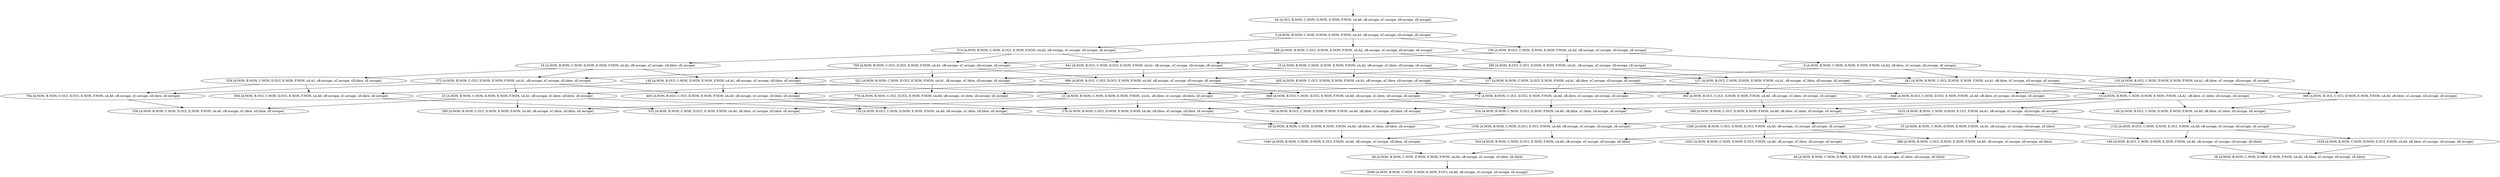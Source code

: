 digraph system {
_64[label="", shape=none ];
_64->64;
3 [label= "3 [A.NON, B.NON, C.NON, D.NON, E.NON, F.NON, sA.A3, sB.occupe, sC.occupe, sD.occupe, sE.occupe]"];
13 [label= "13 [A.NON, B.NON, C.NON, D.NON, E.NON, F.NON, sA.A1, sB.libre, sC.libre, sD.occupe, sE.occupe]"];
21 [label= "21 [A.NON, B.NON, C.NON, D.NON, E.NON, F.NON, sA.A1, sB.libre, sC.occupe, sD.libre, sE.occupe]"];
25 [label= "25 [A.NON, B.NON, C.NON, D.NON, E.NON, F.NON, sA.A1, sB.occupe, sC.libre, sD.libre, sE.occupe]"];
33 [label= "33 [A.NON, B.NON, C.NON, D.NON, E.NON, F.NON, sA.A1, sB.occupe, sC.occupe, sD.occupe, sE.libre]"];
6 [label= "6 [A.NON, B.NON, C.NON, D.NON, E.NON, F.NON, sA.A2, sB.libre, sC.occupe, sD.occupe, sE.occupe]"];
10 [label= "10 [A.NON, B.NON, C.NON, D.NON, E.NON, F.NON, sA.A2, sB.occupe, sC.libre, sD.occupe, sE.occupe]"];
18 [label= "18 [A.NON, B.NON, C.NON, D.NON, E.NON, F.NON, sA.A2, sB.occupe, sC.occupe, sD.libre, sE.occupe]"];
28 [label= "28 [A.NON, B.NON, C.NON, D.NON, E.NON, F.NON, sA.A0, sB.libre, sC.libre, sD.libre, sE.occupe]"];
36 [label= "36 [A.NON, B.NON, C.NON, D.NON, E.NON, F.NON, sA.A0, sB.libre, sC.occupe, sD.occupe, sE.libre]"];
40 [label= "40 [A.NON, B.NON, C.NON, D.NON, E.NON, F.NON, sA.A0, sB.occupe, sC.libre, sD.occupe, sE.libre]"];
48 [label= "48 [A.NON, B.NON, C.NON, D.NON, E.NON, F.NON, sA.A0, sB.occupe, sC.occupe, sD.libre, sE.libre]"];
2048 [label= "2048 [A.NON, B.NON, C.NON, D.NON, E.NON, F.OUI, sA.A0, sB.occupe, sC.occupe, sD.occupe, sE.occupe]"];
1025 [label= "1025 [A.NON, B.NON, C.NON, D.NON, E.OUI, F.NON, sA.A1, sB.occupe, sC.occupe, sD.occupe, sE.occupe]"];
1028 [label= "1028 [A.NON, B.NON, C.NON, D.NON, E.OUI, F.NON, sA.A0, sB.libre, sC.occupe, sD.occupe, sE.occupe]"];
1032 [label= "1032 [A.NON, B.NON, C.NON, D.NON, E.OUI, F.NON, sA.A0, sB.occupe, sC.libre, sD.occupe, sE.occupe]"];
1040 [label= "1040 [A.NON, B.NON, C.NON, D.NON, E.OUI, F.NON, sA.A0, sB.occupe, sC.occupe, sD.libre, sE.occupe]"];
517 [label= "517 [A.NON, B.NON, C.NON, D.OUI, E.NON, F.NON, sA.A1, sB.libre, sC.occupe, sD.occupe, sE.occupe]"];
521 [label= "521 [A.NON, B.NON, C.NON, D.OUI, E.NON, F.NON, sA.A1, sB.occupe, sC.libre, sD.occupe, sE.occupe]"];
529 [label= "529 [A.NON, B.NON, C.NON, D.OUI, E.NON, F.NON, sA.A1, sB.occupe, sC.occupe, sD.libre, sE.occupe]"];
514 [label= "514 [A.NON, B.NON, C.NON, D.OUI, E.NON, F.NON, sA.A2, sB.occupe, sC.occupe, sD.occupe, sE.occupe]"];
524 [label= "524 [A.NON, B.NON, C.NON, D.OUI, E.NON, F.NON, sA.A0, sB.libre, sC.libre, sD.occupe, sE.occupe]"];
532 [label= "532 [A.NON, B.NON, C.NON, D.OUI, E.NON, F.NON, sA.A0, sB.libre, sC.occupe, sD.libre, sE.occupe]"];
536 [label= "536 [A.NON, B.NON, C.NON, D.OUI, E.NON, F.NON, sA.A0, sB.occupe, sC.libre, sD.libre, sE.occupe]"];
544 [label= "544 [A.NON, B.NON, C.NON, D.OUI, E.NON, F.NON, sA.A0, sB.occupe, sC.occupe, sD.occupe, sE.libre]"];
1536 [label= "1536 [A.NON, B.NON, C.NON, D.OUI, E.OUI, F.NON, sA.A0, sB.occupe, sC.occupe, sD.occupe, sE.occupe]"];
261 [label= "261 [A.NON, B.NON, C.OUI, D.NON, E.NON, F.NON, sA.A1, sB.libre, sC.occupe, sD.occupe, sE.occupe]"];
265 [label= "265 [A.NON, B.NON, C.OUI, D.NON, E.NON, F.NON, sA.A1, sB.occupe, sC.libre, sD.occupe, sE.occupe]"];
273 [label= "273 [A.NON, B.NON, C.OUI, D.NON, E.NON, F.NON, sA.A1, sB.occupe, sC.occupe, sD.libre, sE.occupe]"];
258 [label= "258 [A.NON, B.NON, C.OUI, D.NON, E.NON, F.NON, sA.A2, sB.occupe, sC.occupe, sD.occupe, sE.occupe]"];
268 [label= "268 [A.NON, B.NON, C.OUI, D.NON, E.NON, F.NON, sA.A0, sB.libre, sC.libre, sD.occupe, sE.occupe]"];
276 [label= "276 [A.NON, B.NON, C.OUI, D.NON, E.NON, F.NON, sA.A0, sB.libre, sC.occupe, sD.libre, sE.occupe]"];
280 [label= "280 [A.NON, B.NON, C.OUI, D.NON, E.NON, F.NON, sA.A0, sB.occupe, sC.libre, sD.libre, sE.occupe]"];
288 [label= "288 [A.NON, B.NON, C.OUI, D.NON, E.NON, F.NON, sA.A0, sB.occupe, sC.occupe, sD.occupe, sE.libre]"];
1280 [label= "1280 [A.NON, B.NON, C.OUI, D.NON, E.OUI, F.NON, sA.A0, sB.occupe, sC.occupe, sD.occupe, sE.occupe]"];
769 [label= "769 [A.NON, B.NON, C.OUI, D.OUI, E.NON, F.NON, sA.A1, sB.occupe, sC.occupe, sD.occupe, sE.occupe]"];
772 [label= "772 [A.NON, B.NON, C.OUI, D.OUI, E.NON, F.NON, sA.A0, sB.libre, sC.occupe, sD.occupe, sE.occupe]"];
776 [label= "776 [A.NON, B.NON, C.OUI, D.OUI, E.NON, F.NON, sA.A0, sB.occupe, sC.libre, sD.occupe, sE.occupe]"];
784 [label= "784 [A.NON, B.NON, C.OUI, D.OUI, E.NON, F.NON, sA.A0, sB.occupe, sC.occupe, sD.libre, sE.occupe]"];
133 [label= "133 [A.NON, B.OUI, C.NON, D.NON, E.NON, F.NON, sA.A1, sB.libre, sC.occupe, sD.occupe, sE.occupe]"];
137 [label= "137 [A.NON, B.OUI, C.NON, D.NON, E.NON, F.NON, sA.A1, sB.occupe, sC.libre, sD.occupe, sE.occupe]"];
145 [label= "145 [A.NON, B.OUI, C.NON, D.NON, E.NON, F.NON, sA.A1, sB.occupe, sC.occupe, sD.libre, sE.occupe]"];
130 [label= "130 [A.NON, B.OUI, C.NON, D.NON, E.NON, F.NON, sA.A2, sB.occupe, sC.occupe, sD.occupe, sE.occupe]"];
140 [label= "140 [A.NON, B.OUI, C.NON, D.NON, E.NON, F.NON, sA.A0, sB.libre, sC.libre, sD.occupe, sE.occupe]"];
148 [label= "148 [A.NON, B.OUI, C.NON, D.NON, E.NON, F.NON, sA.A0, sB.libre, sC.occupe, sD.libre, sE.occupe]"];
152 [label= "152 [A.NON, B.OUI, C.NON, D.NON, E.NON, F.NON, sA.A0, sB.occupe, sC.libre, sD.libre, sE.occupe]"];
160 [label= "160 [A.NON, B.OUI, C.NON, D.NON, E.NON, F.NON, sA.A0, sB.occupe, sC.occupe, sD.occupe, sE.libre]"];
1152 [label= "1152 [A.NON, B.OUI, C.NON, D.NON, E.OUI, F.NON, sA.A0, sB.occupe, sC.occupe, sD.occupe, sE.occupe]"];
641 [label= "641 [A.NON, B.OUI, C.NON, D.OUI, E.NON, F.NON, sA.A1, sB.occupe, sC.occupe, sD.occupe, sE.occupe]"];
644 [label= "644 [A.NON, B.OUI, C.NON, D.OUI, E.NON, F.NON, sA.A0, sB.libre, sC.occupe, sD.occupe, sE.occupe]"];
648 [label= "648 [A.NON, B.OUI, C.NON, D.OUI, E.NON, F.NON, sA.A0, sB.occupe, sC.libre, sD.occupe, sE.occupe]"];
656 [label= "656 [A.NON, B.OUI, C.NON, D.OUI, E.NON, F.NON, sA.A0, sB.occupe, sC.occupe, sD.libre, sE.occupe]"];
385 [label= "385 [A.NON, B.OUI, C.OUI, D.NON, E.NON, F.NON, sA.A1, sB.occupe, sC.occupe, sD.occupe, sE.occupe]"];
388 [label= "388 [A.NON, B.OUI, C.OUI, D.NON, E.NON, F.NON, sA.A0, sB.libre, sC.occupe, sD.occupe, sE.occupe]"];
392 [label= "392 [A.NON, B.OUI, C.OUI, D.NON, E.NON, F.NON, sA.A0, sB.occupe, sC.libre, sD.occupe, sE.occupe]"];
400 [label= "400 [A.NON, B.OUI, C.OUI, D.NON, E.NON, F.NON, sA.A0, sB.occupe, sC.occupe, sD.libre, sE.occupe]"];
896 [label= "896 [A.NON, B.OUI, C.OUI, D.OUI, E.NON, F.NON, sA.A0, sB.occupe, sC.occupe, sD.occupe, sE.occupe]"];
64 [label= "64 [A.OUI, B.NON, C.NON, D.NON, E.NON, F.NON, sA.A0, sB.occupe, sC.occupe, sD.occupe, sE.occupe]"];
261->13 [label= ""];
517->21 [label= ""];
13->1025 [label= ""];
137->13 [label= ""];
145->21 [label= ""];
385->261 [label= ""];
641->517 [label= ""];
521->25 [label= ""];
273->25 [label= ""];
385->137 [label= ""];
769->521 [label= ""];
641->145 [label= ""];
769->273 [label= ""];
1025->33 [label= ""];
3->130 [label= ""];
3->258 [label= ""];
3->514 [label= ""];
13->140 [label= ""];
13->268 [label= ""];
13->524 [label= ""];
21->148 [label= ""];
21->276 [label= ""];
21->532 [label= ""];
133->388 [label= ""];
133->644 [label= ""];
261->388 [label= ""];
517->644 [label= ""];
261->772 [label= ""];
517->772 [label= ""];
25->152 [label= ""];
25->280 [label= ""];
25->536 [label= ""];
137->392 [label= ""];
137->648 [label= ""];
265->392 [label= ""];
521->648 [label= ""];
265->776 [label= ""];
521->776 [label= ""];
145->400 [label= ""];
145->656 [label= ""];
273->400 [label= ""];
529->656 [label= ""];
273->784 [label= ""];
529->784 [label= ""];
33->160 [label= ""];
33->288 [label= ""];
33->544 [label= ""];
385->896 [label= ""];
641->896 [label= ""];
769->896 [label= ""];
1025->1152 [label= ""];
1025->1280 [label= ""];
1025->1536 [label= ""];
6->133 [label= ""];
6->261 [label= ""];
6->517 [label= ""];
10->137 [label= ""];
10->265 [label= ""];
10->521 [label= ""];
18->145 [label= ""];
18->273 [label= ""];
18->529 [label= ""];
130->385 [label= ""];
130->641 [label= ""];
258->385 [label= ""];
514->641 [label= ""];
258->769 [label= ""];
514->769 [label= ""];
64->3 [label= ""];
130->6 [label= ""];
258->10 [label= ""];
514->18 [label= ""];
48->2048 [label= ""];
524->28 [label= ""];
276->28 [label= ""];
388->140 [label= ""];
772->524 [label= ""];
644->148 [label= ""];
772->276 [label= ""];
1028->36 [label= ""];
28->1040 [label= ""];
140->1152 [label= ""];
268->1280 [label= ""];
524->1536 [label= ""];
152->28 [label= ""];
392->268 [label= ""];
648->524 [label= ""];
400->276 [label= ""];
656->532 [label= ""];
160->36 [label= ""];
896->772 [label= ""];
1152->1028 [label= ""];
648->152 [label= ""];
776->280 [label= ""];
1032->40 [label= ""];
400->152 [label= ""];
784->536 [label= ""];
288->40 [label= ""];
896->648 [label= ""];
1280->1032 [label= ""];
1040->48 [label= ""];
544->48 [label= ""];
896->400 [label= ""];
1536->1040 [label= ""];
1152->160 [label= ""];
1280->288 [label= ""];
1536->544 [label= ""];
}
